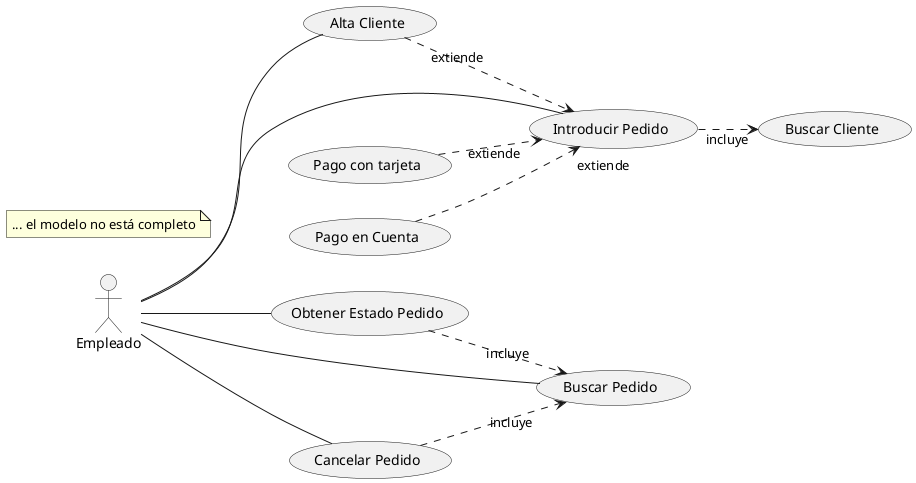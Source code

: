 @startuml
left to right direction
:Empleado: as Emple

Emple -- (Alta Cliente)
(Alta Cliente) "extiende"..> (Introducir Pedido)
(Introducir Pedido) "incluye"..> (Buscar Cliente)
Emple -- (Introducir Pedido)

Emple -- (Obtener Estado Pedido)
(Obtener Estado Pedido) ..>"incluye" (Buscar Pedido)
Emple -- (Buscar Pedido)
Emple -- (Cancelar Pedido)
(Pago con tarjeta) ..>"extiende" (Introducir Pedido)
(Pago en Cuenta) ..>"extiende" (Introducir Pedido)
(Cancelar Pedido)..>"incluye" (Buscar Pedido)

note "... el modelo no está completo" as N2

@enduml